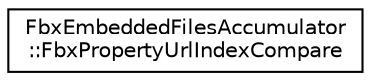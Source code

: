 digraph "クラス階層図"
{
  edge [fontname="Helvetica",fontsize="10",labelfontname="Helvetica",labelfontsize="10"];
  node [fontname="Helvetica",fontsize="10",shape=record];
  rankdir="LR";
  Node0 [label="FbxEmbeddedFilesAccumulator\l::FbxPropertyUrlIndexCompare",height=0.2,width=0.4,color="black", fillcolor="white", style="filled",URL="$struct_fbx_embedded_files_accumulator_1_1_fbx_property_url_index_compare.html",tooltip="Comparer for PropertyUrlIndexSet, which outputs consistent partial orders for PropertyUrlIndex pairs ..."];
}
